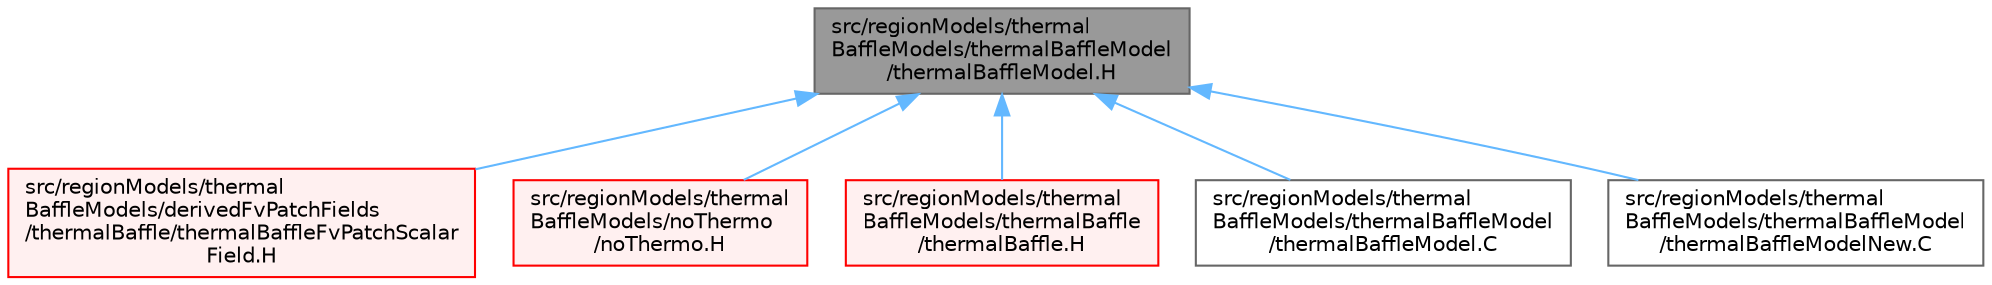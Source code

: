 digraph "src/regionModels/thermalBaffleModels/thermalBaffleModel/thermalBaffleModel.H"
{
 // LATEX_PDF_SIZE
  bgcolor="transparent";
  edge [fontname=Helvetica,fontsize=10,labelfontname=Helvetica,labelfontsize=10];
  node [fontname=Helvetica,fontsize=10,shape=box,height=0.2,width=0.4];
  Node1 [id="Node000001",label="src/regionModels/thermal\lBaffleModels/thermalBaffleModel\l/thermalBaffleModel.H",height=0.2,width=0.4,color="gray40", fillcolor="grey60", style="filled", fontcolor="black",tooltip=" "];
  Node1 -> Node2 [id="edge1_Node000001_Node000002",dir="back",color="steelblue1",style="solid",tooltip=" "];
  Node2 [id="Node000002",label="src/regionModels/thermal\lBaffleModels/derivedFvPatchFields\l/thermalBaffle/thermalBaffleFvPatchScalar\lField.H",height=0.2,width=0.4,color="red", fillcolor="#FFF0F0", style="filled",URL="$thermalBaffleFvPatchScalarField_8H.html",tooltip=" "];
  Node1 -> Node4 [id="edge2_Node000001_Node000004",dir="back",color="steelblue1",style="solid",tooltip=" "];
  Node4 [id="Node000004",label="src/regionModels/thermal\lBaffleModels/noThermo\l/noThermo.H",height=0.2,width=0.4,color="red", fillcolor="#FFF0F0", style="filled",URL="$noThermo_8H.html",tooltip=" "];
  Node1 -> Node6 [id="edge3_Node000001_Node000006",dir="back",color="steelblue1",style="solid",tooltip=" "];
  Node6 [id="Node000006",label="src/regionModels/thermal\lBaffleModels/thermalBaffle\l/thermalBaffle.H",height=0.2,width=0.4,color="red", fillcolor="#FFF0F0", style="filled",URL="$thermalBaffle_8H.html",tooltip=" "];
  Node1 -> Node9 [id="edge4_Node000001_Node000009",dir="back",color="steelblue1",style="solid",tooltip=" "];
  Node9 [id="Node000009",label="src/regionModels/thermal\lBaffleModels/thermalBaffleModel\l/thermalBaffleModel.C",height=0.2,width=0.4,color="grey40", fillcolor="white", style="filled",URL="$thermalBaffleModel_8C.html",tooltip=" "];
  Node1 -> Node10 [id="edge5_Node000001_Node000010",dir="back",color="steelblue1",style="solid",tooltip=" "];
  Node10 [id="Node000010",label="src/regionModels/thermal\lBaffleModels/thermalBaffleModel\l/thermalBaffleModelNew.C",height=0.2,width=0.4,color="grey40", fillcolor="white", style="filled",URL="$thermalBaffleModelNew_8C.html",tooltip=" "];
}
